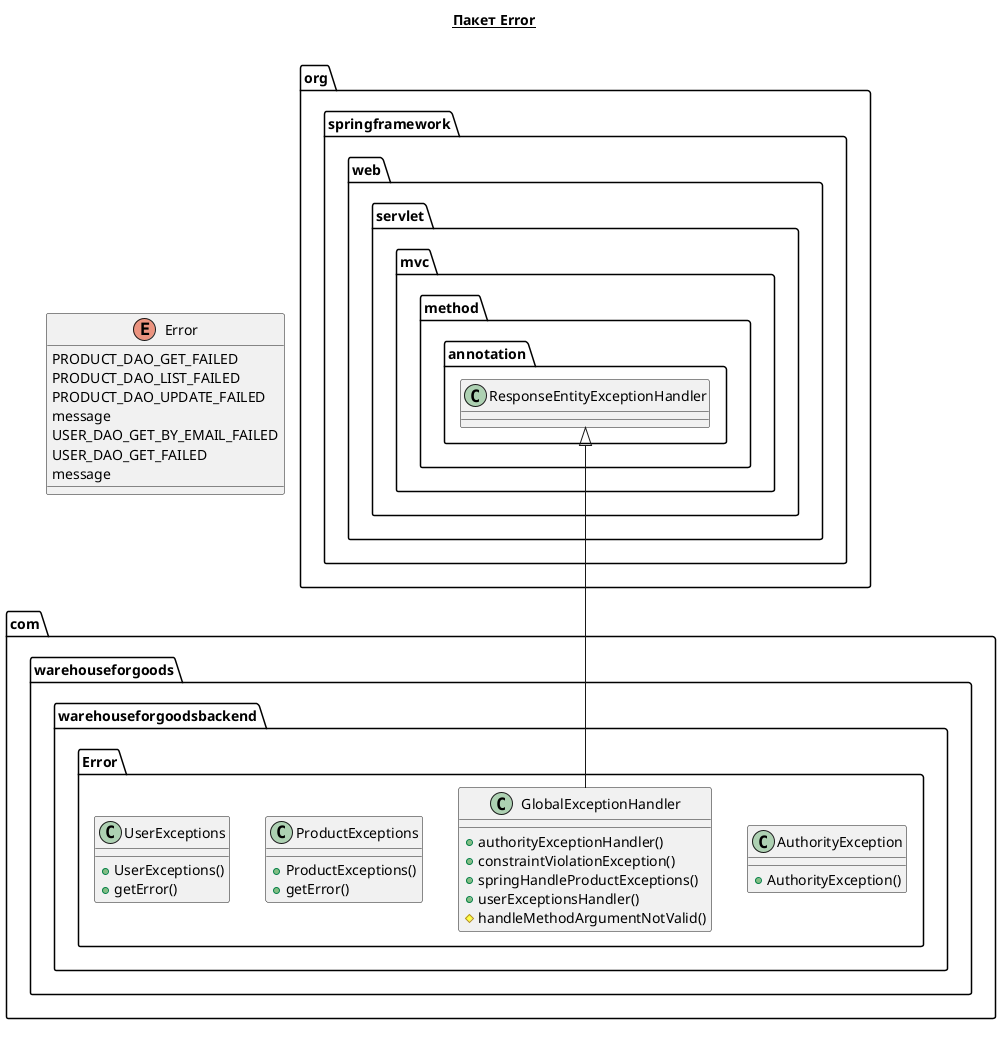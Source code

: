 @startuml

title __Пакет Error__\n


        class com.warehouseforgoods.warehouseforgoodsbackend.Error.AuthorityException {
            + AuthorityException()
        }



  


        class com.warehouseforgoods.warehouseforgoodsbackend.Error.GlobalExceptionHandler {
            + authorityExceptionHandler()
            + constraintViolationException()
            + springHandleProductExceptions()
            + userExceptionsHandler()
            # handleMethodArgumentNotValid()
        }



  


        class com.warehouseforgoods.warehouseforgoodsbackend.Error.ProductExceptions {
            + ProductExceptions()
            + getError()
        }



  


        enum Error {
          PRODUCT_DAO_GET_FAILED
          PRODUCT_DAO_LIST_FAILED
          PRODUCT_DAO_UPDATE_FAILED
          message
        }



  


        class com.warehouseforgoods.warehouseforgoodsbackend.Error.UserExceptions {
            + UserExceptions()
            + getError()
        }



  


        enum Error {
          USER_DAO_GET_BY_EMAIL_FAILED
          USER_DAO_GET_FAILED
          message
        }



  

  com.warehouseforgoods.warehouseforgoodsbackend.Error.GlobalExceptionHandler -up-|> org.springframework.web.servlet.mvc.method.annotation.ResponseEntityExceptionHandler
  com.warehouseforgoods.warehouseforgoodsbackend.Error.ProductExceptions o-- com.warehouseforgoods.warehouseforgoodsbackend.Error.ProductExceptions.Error : error
  com.warehouseforgoods.warehouseforgoodsbackend.Error.ProductExceptions +-down- com.warehouseforgoods.warehouseforgoodsbackend.Error.ProductExceptions.Error
  com.warehouseforgoods.warehouseforgoodsbackend.Error.UserExceptions o-- com.warehouseforgoods.warehouseforgoodsbackend.Error.UserExceptions.Error : error
  com.warehouseforgoods.warehouseforgoodsbackend.Error.UserExceptions +-down- com.warehouseforgoods.warehouseforgoodsbackend.Error.UserExceptions.Error


right footer


endfooter

@enduml
